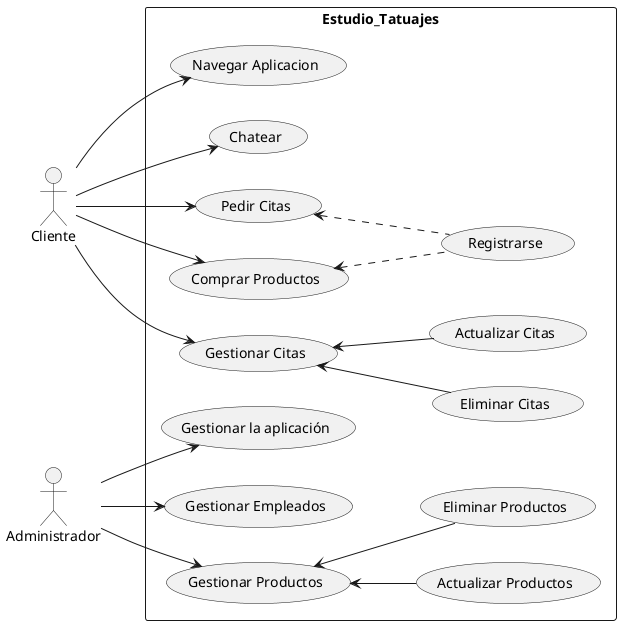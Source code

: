 @startuml
left to right direction
actor "Cliente" as c
actor "Administrador" as a

rectangle Estudio_Tatuajes {
  usecase "Registrarse" as UC0
  usecase "Navegar Aplicacion" as UC1
  usecase "Chatear" as UC20
  usecase "Pedir Citas" as UC2
  usecase "Comprar Productos" as UC3
  usecase "Gestionar Citas" as UC4
  usecase "Eliminar Citas" as UC4.1
  usecase "Actualizar Citas" as UC4.2

  usecase "Gestionar la aplicación" as UC8
  usecase "Gestionar Empleados" as UC9
  usecase "Actualizar Productos" as UC10.1
  usecase "Eliminar Productos" as UC10.2
  usecase "Gestionar Productos" as UC10
}
c --> UC1
c --> UC2
c --> UC3
c --> UC20
UC2 <.. UC0
c --> UC4


UC3 <.. UC0
UC4 <-- UC4.1
UC4 <-- UC4.2


a --> UC8
a --> UC9
a --> UC10

UC10 <-- UC10.1
UC10 <-- UC10.2


@enduml
